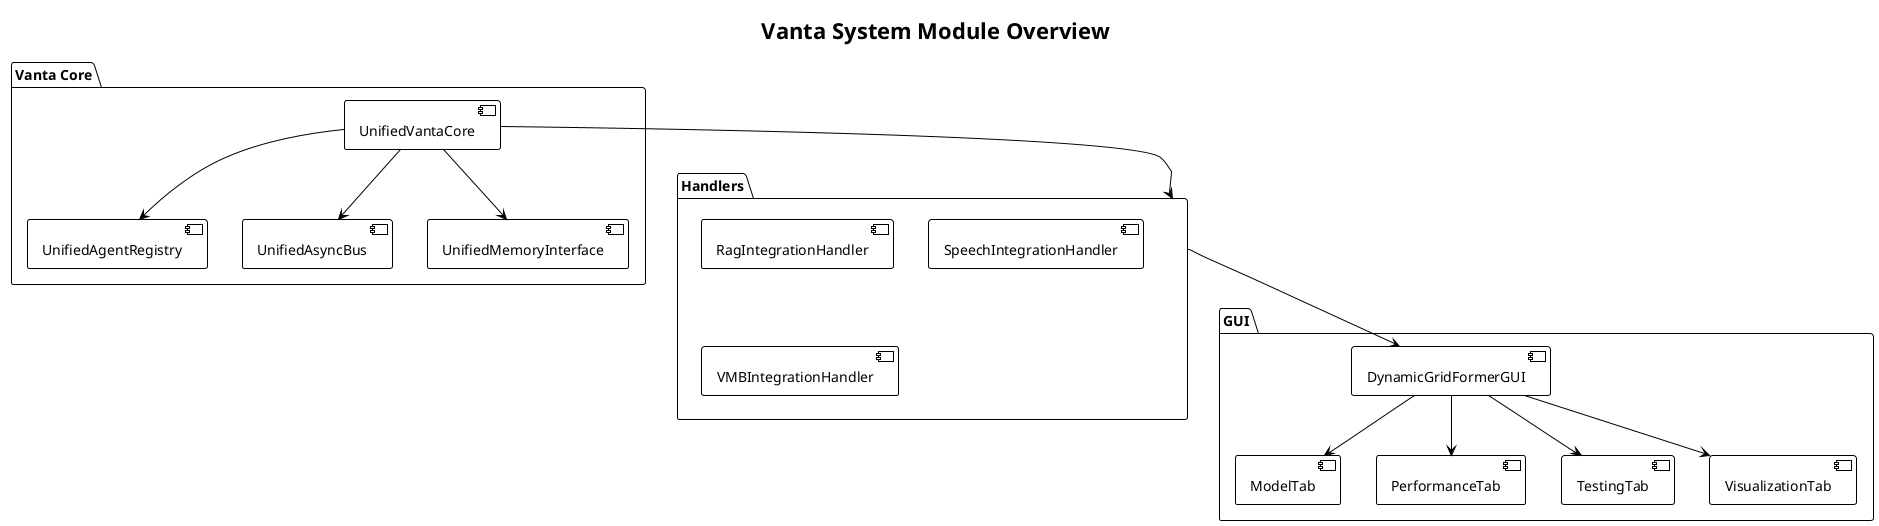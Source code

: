 @startuml
!theme plain
title Vanta System Module Overview

package "Vanta Core" {
  [UnifiedVantaCore]
  [UnifiedAgentRegistry]
  [UnifiedAsyncBus]
  [UnifiedMemoryInterface]
}
package Handlers {
  [RagIntegrationHandler]
  [SpeechIntegrationHandler]
  [VMBIntegrationHandler]
}
package GUI {
  [DynamicGridFormerGUI]
  [ModelTab]
  [PerformanceTab]
  [TestingTab]
  [VisualizationTab]
}
[UnifiedVantaCore] --> [UnifiedAgentRegistry]
[UnifiedVantaCore] --> [UnifiedAsyncBus]
[UnifiedVantaCore] --> [UnifiedMemoryInterface]
[UnifiedVantaCore] --> Handlers
Handlers --> [DynamicGridFormerGUI]
[DynamicGridFormerGUI] --> [ModelTab]
[DynamicGridFormerGUI] --> [PerformanceTab]
[DynamicGridFormerGUI] --> [TestingTab]
[DynamicGridFormerGUI] --> [VisualizationTab]
@enduml
